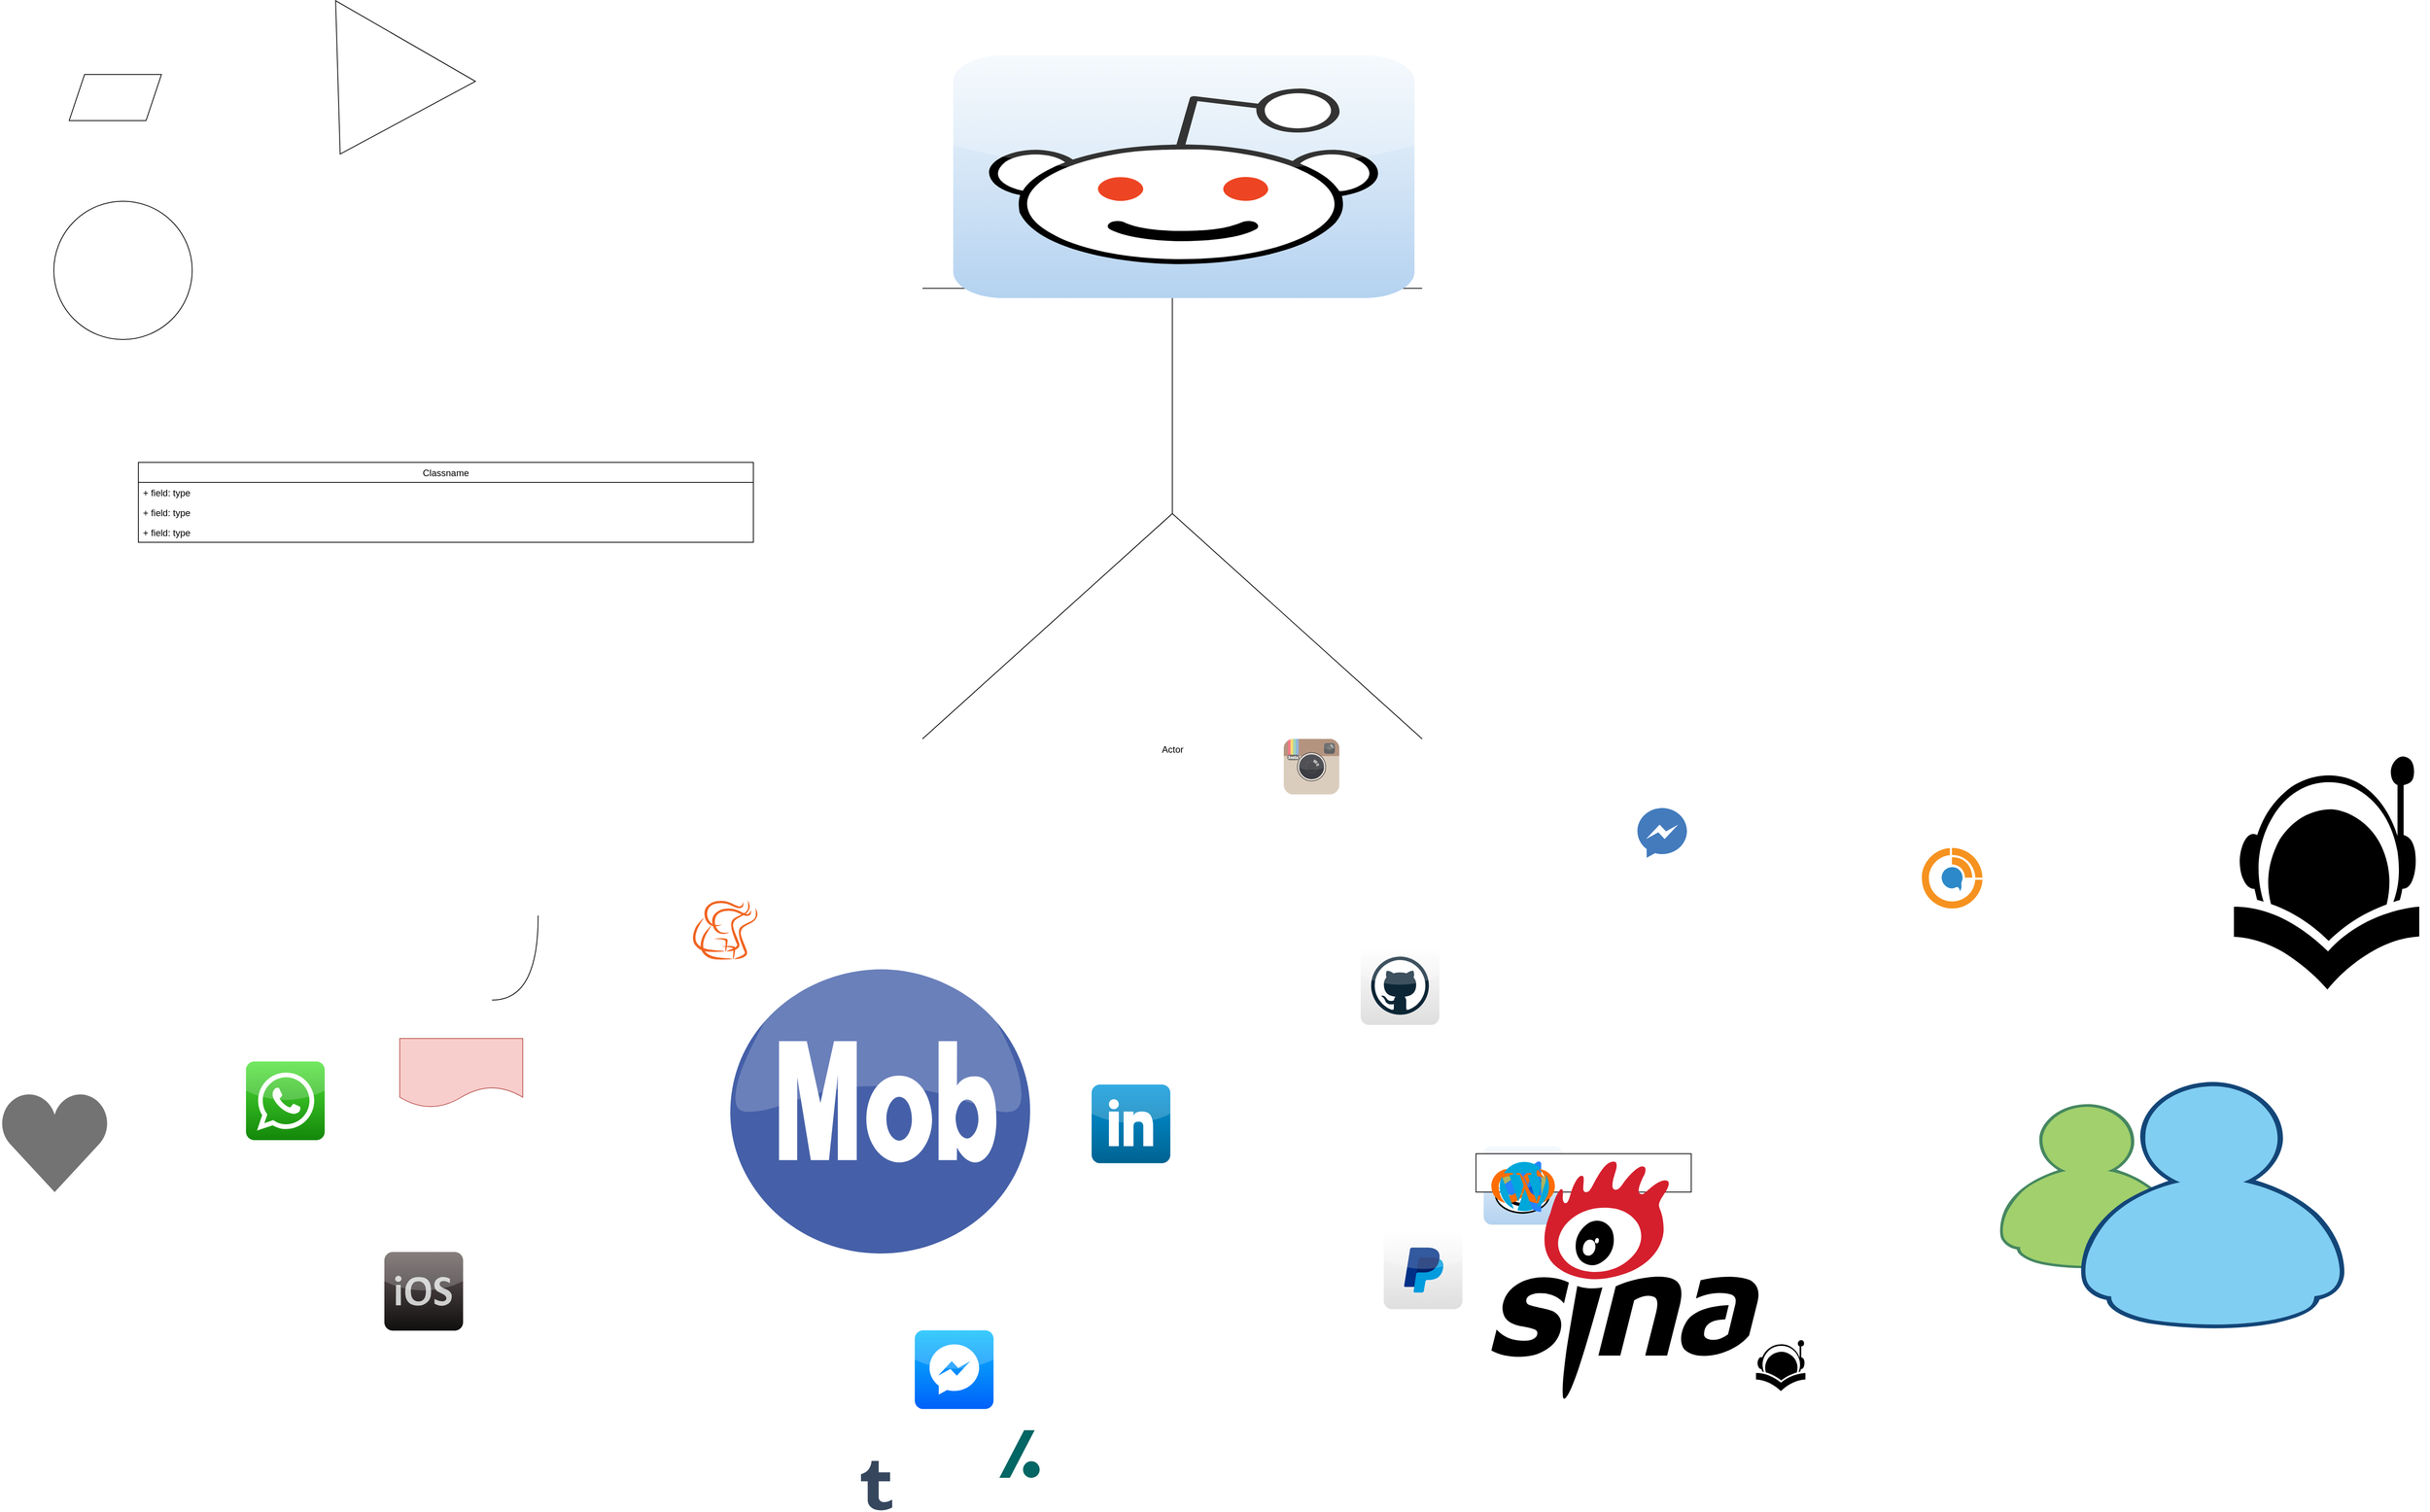 <mxfile version="14.7.7" type="github">
  <diagram id="3jAC-QXx-4kMT80FHBbB" name="Page-1">
    <mxGraphModel dx="551" dy="761" grid="1" gridSize="10" guides="1" tooltips="1" connect="1" arrows="1" fold="1" page="1" pageScale="1" pageWidth="1920" pageHeight="1200" math="0" shadow="0">
      <root>
        <mxCell id="0" />
        <mxCell id="1" parent="0" />
        <mxCell id="vrNj7zBSifDwBCKTAedq-4" value="" style="triangle;whiteSpace=wrap;html=1;rotation=120;" parent="1" vertex="1">
          <mxGeometry x="520" y="60" width="170" height="210" as="geometry" />
        </mxCell>
        <mxCell id="vrNj7zBSifDwBCKTAedq-5" value="Actor" style="shape=umlActor;verticalLabelPosition=bottom;verticalAlign=top;html=1;outlineConnect=0;" parent="1" vertex="1">
          <mxGeometry x="1320" y="120" width="650" height="880" as="geometry" />
        </mxCell>
        <mxCell id="vrNj7zBSifDwBCKTAedq-2" value="" style="ellipse;whiteSpace=wrap;html=1;aspect=fixed;fillColor=#ffe6cc;strokeColor=#d79b00;" parent="1" vertex="1">
          <mxGeometry x="1690" y="180" width="50" height="50" as="geometry" />
        </mxCell>
        <mxCell id="vrNj7zBSifDwBCKTAedq-1" value="" style="ellipse;whiteSpace=wrap;html=1;aspect=fixed;fillColor=#ffe6cc;strokeColor=#d79b00;" parent="1" vertex="1">
          <mxGeometry x="1540" y="170" width="70" height="70" as="geometry" />
        </mxCell>
        <mxCell id="vrNj7zBSifDwBCKTAedq-6" value="" style="endArrow=none;html=1;" parent="1" source="vrNj7zBSifDwBCKTAedq-5" edge="1">
          <mxGeometry width="50" height="50" relative="1" as="geometry">
            <mxPoint x="1620" y="290" as="sourcePoint" />
            <mxPoint x="1670" y="240" as="targetPoint" />
            <Array as="points">
              <mxPoint x="1610" y="310" />
              <mxPoint x="1640" y="310" />
            </Array>
          </mxGeometry>
        </mxCell>
        <mxCell id="vrNj7zBSifDwBCKTAedq-3" value="" style="ellipse;whiteSpace=wrap;html=1;aspect=fixed;" parent="1" vertex="1">
          <mxGeometry x="190" y="300" width="180" height="180" as="geometry" />
        </mxCell>
        <mxCell id="vrNj7zBSifDwBCKTAedq-7" value="Classname" style="swimlane;fontStyle=0;childLayout=stackLayout;horizontal=1;startSize=26;fillColor=none;horizontalStack=0;resizeParent=1;resizeParentMax=0;resizeLast=0;collapsible=1;marginBottom=0;" parent="1" vertex="1">
          <mxGeometry x="300" y="640" width="800" height="104" as="geometry" />
        </mxCell>
        <mxCell id="vrNj7zBSifDwBCKTAedq-8" value="+ field: type" style="text;strokeColor=none;fillColor=none;align=left;verticalAlign=top;spacingLeft=4;spacingRight=4;overflow=hidden;rotatable=0;points=[[0,0.5],[1,0.5]];portConstraint=eastwest;" parent="vrNj7zBSifDwBCKTAedq-7" vertex="1">
          <mxGeometry y="26" width="800" height="26" as="geometry" />
        </mxCell>
        <mxCell id="vrNj7zBSifDwBCKTAedq-9" value="+ field: type" style="text;strokeColor=none;fillColor=none;align=left;verticalAlign=top;spacingLeft=4;spacingRight=4;overflow=hidden;rotatable=0;points=[[0,0.5],[1,0.5]];portConstraint=eastwest;" parent="vrNj7zBSifDwBCKTAedq-7" vertex="1">
          <mxGeometry y="52" width="800" height="26" as="geometry" />
        </mxCell>
        <mxCell id="vrNj7zBSifDwBCKTAedq-10" value="+ field: type" style="text;strokeColor=none;fillColor=none;align=left;verticalAlign=top;spacingLeft=4;spacingRight=4;overflow=hidden;rotatable=0;points=[[0,0.5],[1,0.5]];portConstraint=eastwest;" parent="vrNj7zBSifDwBCKTAedq-7" vertex="1">
          <mxGeometry y="78" width="800" height="26" as="geometry" />
        </mxCell>
        <mxCell id="vrNj7zBSifDwBCKTAedq-11" value="" style="dashed=0;outlineConnect=0;html=1;align=center;labelPosition=center;verticalLabelPosition=bottom;verticalAlign=top;shape=mxgraph.webicons.reddit;fillColor=#F3F8FC;gradientColor=#B4D2F0" parent="1" vertex="1">
          <mxGeometry x="1360" y="110" width="600" height="316" as="geometry" />
        </mxCell>
        <mxCell id="vrNj7zBSifDwBCKTAedq-12" value="" style="dashed=0;outlineConnect=0;html=1;align=center;labelPosition=center;verticalLabelPosition=bottom;verticalAlign=top;shape=mxgraph.webicons.whatsapp;fillColor=#4FE238;gradientColor=#138709" parent="1" vertex="1">
          <mxGeometry x="440" y="1420" width="102.4" height="102.4" as="geometry" />
        </mxCell>
        <mxCell id="vrNj7zBSifDwBCKTAedq-13" value="" style="dashed=0;outlineConnect=0;html=1;align=center;labelPosition=center;verticalLabelPosition=bottom;verticalAlign=top;shape=mxgraph.webicons.messenger_3;fillColor=#09BEFC;gradientColor=#0060FA" parent="1" vertex="1">
          <mxGeometry x="1310" y="1770" width="102.4" height="102.4" as="geometry" />
        </mxCell>
        <mxCell id="vrNj7zBSifDwBCKTAedq-14" value="" style="dashed=0;outlineConnect=0;html=1;align=center;labelPosition=center;verticalLabelPosition=bottom;verticalAlign=top;shape=mxgraph.webicons.ios;fillColor=#695D5D;gradientColor=#100E0E" parent="1" vertex="1">
          <mxGeometry x="620" y="1668" width="102.4" height="102.4" as="geometry" />
        </mxCell>
        <mxCell id="hWpBeXzeCfrxWfucE1yW-1" value="" style="shape=document;whiteSpace=wrap;html=1;boundedLbl=1;fillColor=#f8cecc;strokeColor=#b85450;" parent="1" vertex="1">
          <mxGeometry x="640" y="1390" width="160" height="90" as="geometry" />
        </mxCell>
        <mxCell id="hWpBeXzeCfrxWfucE1yW-2" value="" style="edgeStyle=orthogonalEdgeStyle;endArrow=none;html=1;elbow=vertical;curved=1;" parent="1" edge="1">
          <mxGeometry width="50" height="100" relative="1" as="geometry">
            <mxPoint x="760" y="1340" as="sourcePoint" />
            <mxPoint x="820" y="1230" as="targetPoint" />
          </mxGeometry>
        </mxCell>
        <mxCell id="hWpBeXzeCfrxWfucE1yW-3" value="" style="dashed=0;outlineConnect=0;html=1;align=center;labelPosition=center;verticalLabelPosition=bottom;verticalAlign=top;shape=mxgraph.webicons.linkedin;fillColor=#0095DB;gradientColor=#006391" parent="1" vertex="1">
          <mxGeometry x="1540" y="1450" width="102.4" height="102.4" as="geometry" />
        </mxCell>
        <mxCell id="hWpBeXzeCfrxWfucE1yW-4" value="" style="dashed=0;outlineConnect=0;html=1;align=center;labelPosition=center;verticalLabelPosition=bottom;verticalAlign=top;shape=mxgraph.webicons.paypal;gradientColor=#DFDEDE" parent="1" vertex="1">
          <mxGeometry x="1920" y="1640" width="102.4" height="102.4" as="geometry" />
        </mxCell>
        <mxCell id="hWpBeXzeCfrxWfucE1yW-5" value="" style="dashed=0;outlineConnect=0;html=1;align=center;labelPosition=center;verticalLabelPosition=bottom;verticalAlign=top;shape=mxgraph.webicons.gmail;gradientColor=#DFDEDE" parent="1" vertex="1">
          <mxGeometry x="2050" y="1530" width="102.4" height="102.4" as="geometry" />
        </mxCell>
        <mxCell id="hWpBeXzeCfrxWfucE1yW-6" value="" style="dashed=0;outlineConnect=0;html=1;align=center;labelPosition=center;verticalLabelPosition=bottom;verticalAlign=top;shape=mxgraph.webicons.github;gradientColor=#DFDEDE" parent="1" vertex="1">
          <mxGeometry x="2050" y="1530" width="102.4" height="102.4" as="geometry" />
        </mxCell>
        <mxCell id="hWpBeXzeCfrxWfucE1yW-7" value="" style="dashed=0;outlineConnect=0;html=1;align=center;labelPosition=center;verticalLabelPosition=bottom;verticalAlign=top;shape=mxgraph.webicons.github;gradientColor=#DFDEDE" parent="1" vertex="1">
          <mxGeometry x="1890" y="1270" width="102.4" height="102.4" as="geometry" />
        </mxCell>
        <mxCell id="qQFvnFZcyG8j3pKfj-fe-1" value="" style="shape=parallelogram;perimeter=parallelogramPerimeter;whiteSpace=wrap;html=1;fixedSize=1;" vertex="1" parent="1">
          <mxGeometry x="210" y="135" width="120" height="60" as="geometry" />
        </mxCell>
        <mxCell id="qQFvnFZcyG8j3pKfj-fe-2" value="" style="dashed=0;aspect=fixed;verticalLabelPosition=bottom;verticalAlign=top;align=center;shape=mxgraph.gmdl.heart;strokeColor=none;fillColor=#737373;shadow=0;" vertex="1" parent="1">
          <mxGeometry x="120" y="1462" width="142.22" height="128" as="geometry" />
        </mxCell>
        <mxCell id="hWpBeXzeCfrxWfucE1yW-8" value="Untitled Layer" parent="0" />
        <mxCell id="hWpBeXzeCfrxWfucE1yW-9" value="" style="dashed=0;outlineConnect=0;html=1;align=center;labelPosition=center;verticalLabelPosition=bottom;verticalAlign=top;shape=mxgraph.webicons.reddit;fillColor=#F3F8FC;gradientColor=#B4D2F0" parent="hWpBeXzeCfrxWfucE1yW-8" vertex="1">
          <mxGeometry x="2050" y="1530" width="102.4" height="102.4" as="geometry" />
        </mxCell>
        <mxCell id="hWpBeXzeCfrxWfucE1yW-10" value="" style="shape=callout;whiteSpace=wrap;html=1;perimeter=calloutPerimeter;" parent="hWpBeXzeCfrxWfucE1yW-8" vertex="1">
          <mxGeometry x="2040" y="1540" width="280" height="80" as="geometry" />
        </mxCell>
        <mxCell id="hWpBeXzeCfrxWfucE1yW-11" value="" style="dashed=0;outlineConnect=0;html=1;align=center;labelPosition=center;verticalLabelPosition=bottom;verticalAlign=top;shape=mxgraph.weblogos.youmob" parent="hWpBeXzeCfrxWfucE1yW-8" vertex="1">
          <mxGeometry x="1070" y="1300" width="390" height="370" as="geometry" />
        </mxCell>
        <mxCell id="hWpBeXzeCfrxWfucE1yW-12" value="" style="dashed=0;outlineConnect=0;html=1;align=center;labelPosition=center;verticalLabelPosition=bottom;verticalAlign=top;shape=mxgraph.weblogos.tumblr;fillColor=#36465D;strokeColor=none" parent="hWpBeXzeCfrxWfucE1yW-8" vertex="1">
          <mxGeometry x="1240" y="1940" width="40.6" height="65.2" as="geometry" />
        </mxCell>
        <mxCell id="hWpBeXzeCfrxWfucE1yW-13" value="" style="dashed=0;outlineConnect=0;html=1;align=center;labelPosition=center;verticalLabelPosition=bottom;verticalAlign=top;shape=mxgraph.weblogos.readernaut;fillColor=#000000;strokeColor=none" parent="hWpBeXzeCfrxWfucE1yW-8" vertex="1">
          <mxGeometry x="2400" y="1780" width="72" height="72" as="geometry" />
        </mxCell>
        <mxCell id="hWpBeXzeCfrxWfucE1yW-14" value="" style="dashed=0;outlineConnect=0;html=1;align=center;labelPosition=center;verticalLabelPosition=bottom;verticalAlign=top;shape=mxgraph.weblogos.typepad;fillColor=#ADB560;strokeColor=none" parent="hWpBeXzeCfrxWfucE1yW-8" vertex="1">
          <mxGeometry x="2070" y="1560" width="64.8" height="38.4" as="geometry" />
        </mxCell>
        <mxCell id="hWpBeXzeCfrxWfucE1yW-15" value="" style="dashed=0;outlineConnect=0;html=1;align=center;labelPosition=center;verticalLabelPosition=bottom;verticalAlign=top;shape=mxgraph.weblogos.meneame" parent="hWpBeXzeCfrxWfucE1yW-8" vertex="1">
          <mxGeometry x="1020" y="1210" width="76" height="67.6" as="geometry" />
        </mxCell>
        <mxCell id="hWpBeXzeCfrxWfucE1yW-16" value="" style="dashed=0;outlineConnect=0;html=1;align=center;labelPosition=center;verticalLabelPosition=bottom;verticalAlign=top;shape=mxgraph.weblogos.meneame" parent="hWpBeXzeCfrxWfucE1yW-8" vertex="1">
          <mxGeometry x="1030" y="1220" width="76" height="67.6" as="geometry" />
        </mxCell>
        <mxCell id="hWpBeXzeCfrxWfucE1yW-17" value="" style="dashed=0;outlineConnect=0;html=1;align=center;labelPosition=center;verticalLabelPosition=bottom;verticalAlign=top;shape=mxgraph.weblogos.messenger" parent="hWpBeXzeCfrxWfucE1yW-8" vertex="1">
          <mxGeometry x="2720" y="1446.6" width="450" height="323.4" as="geometry" />
        </mxCell>
        <mxCell id="hWpBeXzeCfrxWfucE1yW-18" value="" style="dashed=0;outlineConnect=0;html=1;align=center;labelPosition=center;verticalLabelPosition=bottom;verticalAlign=top;shape=mxgraph.weblogos.sina" parent="hWpBeXzeCfrxWfucE1yW-8" vertex="1">
          <mxGeometry x="2060" y="1550" width="350" height="310" as="geometry" />
        </mxCell>
        <mxCell id="hWpBeXzeCfrxWfucE1yW-19" value="" style="image;image=img/lib/atlassian/Jira_Core_Logo.svg;" parent="hWpBeXzeCfrxWfucE1yW-8" vertex="1">
          <mxGeometry x="2070" y="1550" width="55" height="66" as="geometry" />
        </mxCell>
        <mxCell id="hWpBeXzeCfrxWfucE1yW-20" value="" style="dashed=0;outlineConnect=0;html=1;align=center;labelPosition=center;verticalLabelPosition=bottom;verticalAlign=top;shape=mxgraph.weblogos.wakoopa;fillColor=#FF6D00;strokeColor=none" parent="hWpBeXzeCfrxWfucE1yW-8" vertex="1">
          <mxGeometry x="2060" y="1560" width="82.6" height="44.8" as="geometry" />
        </mxCell>
        <mxCell id="hWpBeXzeCfrxWfucE1yW-21" value="" style="dashed=0;outlineConnect=0;html=1;align=center;labelPosition=center;verticalLabelPosition=bottom;verticalAlign=top;shape=mxgraph.weblogos.wordpress;fillColor=#00A7DA;strokeColor=none" parent="hWpBeXzeCfrxWfucE1yW-8" vertex="1">
          <mxGeometry x="2070" y="1550" width="66.6" height="65.4" as="geometry" />
        </mxCell>
        <mxCell id="hWpBeXzeCfrxWfucE1yW-22" value="" style="dashed=0;outlineConnect=0;html=1;align=center;labelPosition=center;verticalLabelPosition=bottom;verticalAlign=top;shape=mxgraph.weblogos.slashdot;fillColor=#026664;strokeColor=none" parent="hWpBeXzeCfrxWfucE1yW-8" vertex="1">
          <mxGeometry x="1420" y="1900" width="52.4" height="62" as="geometry" />
        </mxCell>
        <mxCell id="hWpBeXzeCfrxWfucE1yW-23" value="" style="dashed=0;outlineConnect=0;html=1;align=center;labelPosition=center;verticalLabelPosition=bottom;verticalAlign=top;shape=mxgraph.weblogos.networkedblogs" parent="hWpBeXzeCfrxWfucE1yW-8" vertex="1">
          <mxGeometry x="2620" y="1142" width="78.8" height="78.8" as="geometry" />
        </mxCell>
        <mxCell id="hWpBeXzeCfrxWfucE1yW-24" value="" style="dashed=0;outlineConnect=0;html=1;align=center;labelPosition=center;verticalLabelPosition=bottom;verticalAlign=top;shape=mxgraph.weblogos.instagram;fillColor=#6FC0E4;gradientColor=#1E305B" parent="hWpBeXzeCfrxWfucE1yW-8" vertex="1">
          <mxGeometry x="1790" y="1000" width="72.2" height="72.2" as="geometry" />
        </mxCell>
        <mxCell id="hWpBeXzeCfrxWfucE1yW-25" value="" style="dashed=0;outlineConnect=0;html=1;align=center;labelPosition=center;verticalLabelPosition=bottom;verticalAlign=top;shape=mxgraph.weblogos.messenger_2" parent="hWpBeXzeCfrxWfucE1yW-8" vertex="1">
          <mxGeometry x="2250" y="1090" width="64.4" height="64.8" as="geometry" />
        </mxCell>
        <mxCell id="hWpBeXzeCfrxWfucE1yW-26" value="" style="dashed=0;outlineConnect=0;html=1;align=center;labelPosition=center;verticalLabelPosition=bottom;verticalAlign=top;shape=mxgraph.weblogos.readernaut;fillColor=#000000;strokeColor=none" parent="hWpBeXzeCfrxWfucE1yW-8" vertex="1">
          <mxGeometry x="3010" y="1010" width="270" height="330" as="geometry" />
        </mxCell>
      </root>
    </mxGraphModel>
  </diagram>
</mxfile>
